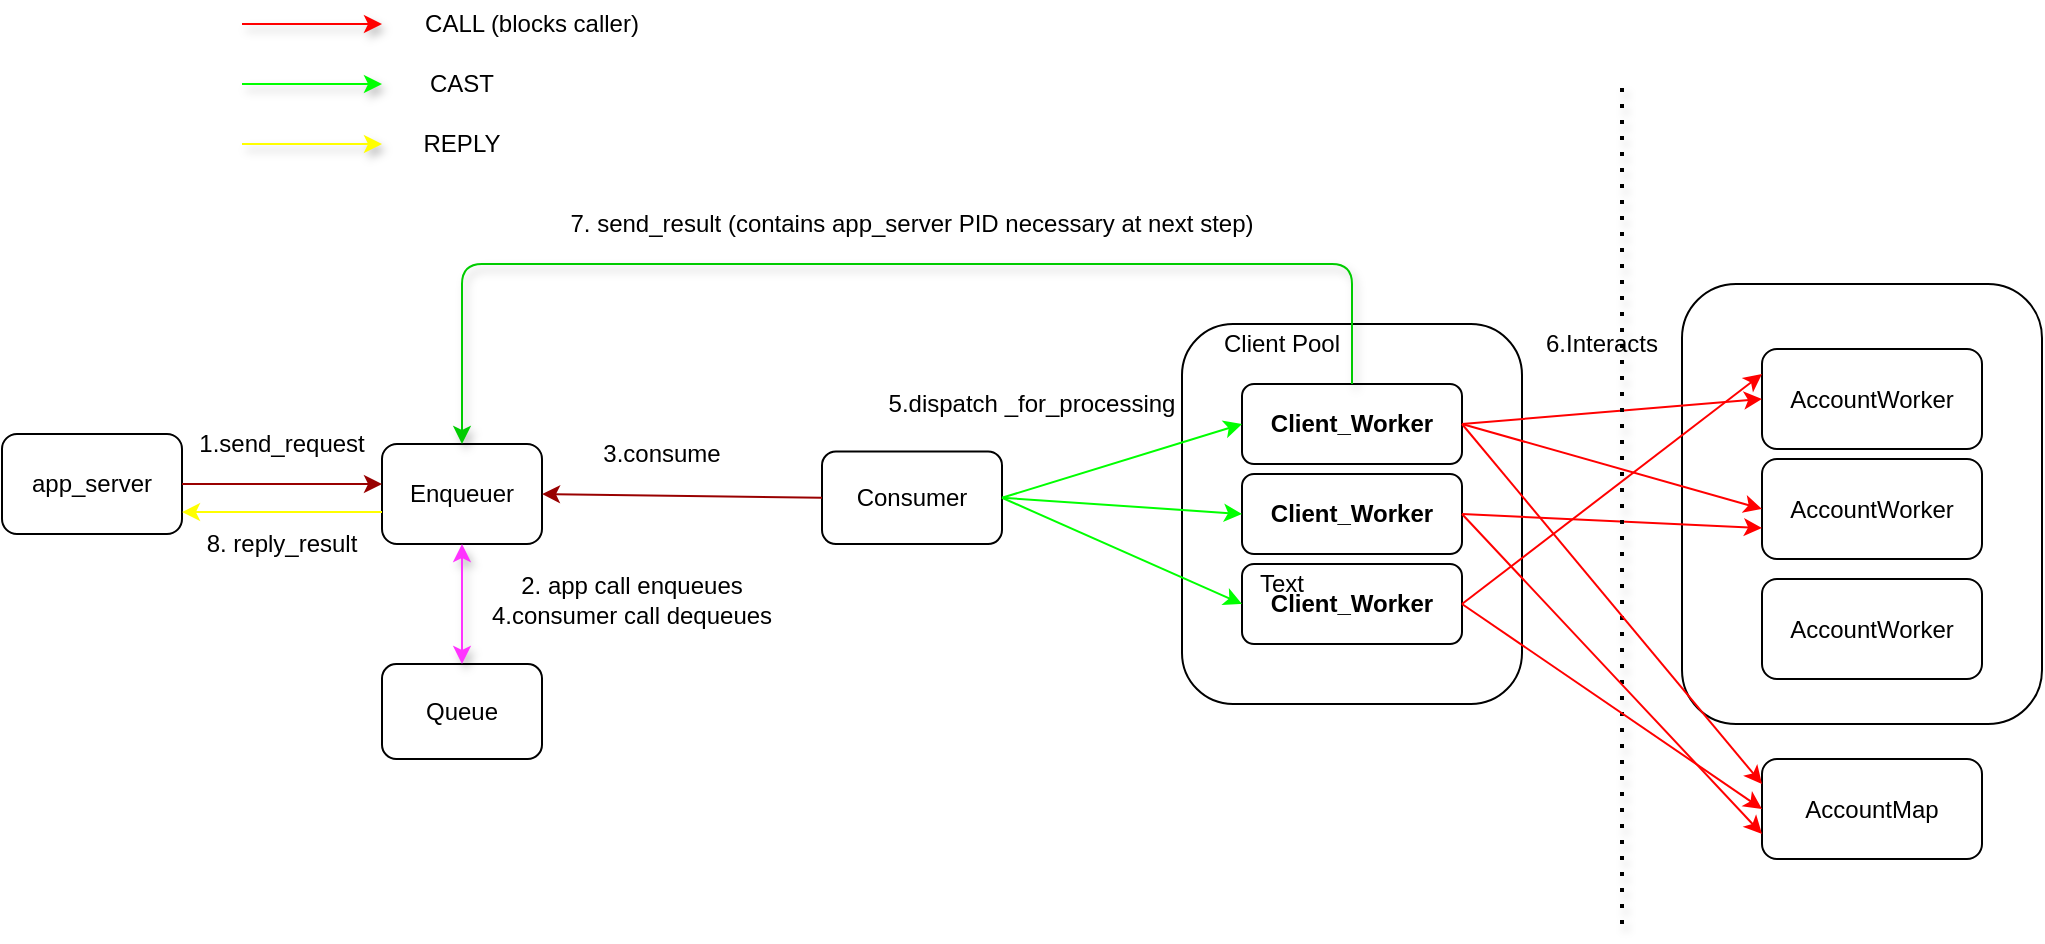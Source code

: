<mxfile>
    <diagram id="fLNprXVYYqRdR4dScNe5" name="Page-1">
        <mxGraphModel dx="2116" dy="1678" grid="1" gridSize="10" guides="1" tooltips="1" connect="1" arrows="1" fold="1" page="1" pageScale="1" pageWidth="827" pageHeight="1169" math="0" shadow="0">
            <root>
                <mxCell id="0"/>
                <mxCell id="1" parent="0"/>
                <mxCell id="12" value="" style="rounded=1;whiteSpace=wrap;html=1;" parent="1" vertex="1">
                    <mxGeometry x="570" width="170" height="190" as="geometry"/>
                </mxCell>
                <mxCell id="2" value="app_server" style="rounded=1;whiteSpace=wrap;html=1;" parent="1" vertex="1">
                    <mxGeometry x="-20" y="55" width="90" height="50" as="geometry"/>
                </mxCell>
                <mxCell id="3" value="Enqueuer" style="rounded=1;whiteSpace=wrap;html=1;" parent="1" vertex="1">
                    <mxGeometry x="170" y="60" width="80" height="50" as="geometry"/>
                </mxCell>
                <mxCell id="4" value="Consumer" style="rounded=1;whiteSpace=wrap;html=1;" parent="1" vertex="1">
                    <mxGeometry x="390" y="63.75" width="90" height="46.25" as="geometry"/>
                </mxCell>
                <mxCell id="5" value="Server" style="rounded=1;whiteSpace=wrap;html=1;" parent="1" vertex="1">
                    <mxGeometry x="820" y="-20" width="180" height="220" as="geometry"/>
                </mxCell>
                <mxCell id="9" value="Client_Worker" style="rounded=1;whiteSpace=wrap;html=1;fontStyle=1" parent="1" vertex="1">
                    <mxGeometry x="600" y="30" width="110" height="40" as="geometry"/>
                </mxCell>
                <mxCell id="13" value="Client_Worker" style="rounded=1;whiteSpace=wrap;html=1;fontStyle=1" parent="1" vertex="1">
                    <mxGeometry x="600" y="75" width="110" height="40" as="geometry"/>
                </mxCell>
                <mxCell id="14" value="Client_Worker" style="rounded=1;whiteSpace=wrap;html=1;fontStyle=1" parent="1" vertex="1">
                    <mxGeometry x="600" y="120" width="110" height="40" as="geometry"/>
                </mxCell>
                <mxCell id="15" value="AccountWorker" style="rounded=1;whiteSpace=wrap;html=1;" parent="1" vertex="1">
                    <mxGeometry x="860" y="67.5" width="110" height="50" as="geometry"/>
                </mxCell>
                <mxCell id="16" value="AccountWorker" style="rounded=1;whiteSpace=wrap;html=1;" parent="1" vertex="1">
                    <mxGeometry x="860" y="12.5" width="110" height="50" as="geometry"/>
                </mxCell>
                <mxCell id="17" value="AccountWorker" style="rounded=1;whiteSpace=wrap;html=1;" parent="1" vertex="1">
                    <mxGeometry x="860" y="127.5" width="110" height="50" as="geometry"/>
                </mxCell>
                <mxCell id="18" value="" style="endArrow=classic;html=1;exitX=1;exitY=0.5;exitDx=0;exitDy=0;fillColor=#FF0000;strokeColor=#990000;" parent="1" source="2" edge="1">
                    <mxGeometry width="50" height="50" relative="1" as="geometry">
                        <mxPoint x="460" y="120" as="sourcePoint"/>
                        <mxPoint x="170" y="80" as="targetPoint"/>
                    </mxGeometry>
                </mxCell>
                <mxCell id="21" value="" style="endArrow=classic;html=1;exitX=1;exitY=0.5;exitDx=0;exitDy=0;entryX=0;entryY=0.5;entryDx=0;entryDy=0;strokeColor=#00FF00;" parent="1" source="4" target="9" edge="1">
                    <mxGeometry width="50" height="50" relative="1" as="geometry">
                        <mxPoint x="140" y="90.0" as="sourcePoint"/>
                        <mxPoint x="180" y="90.0" as="targetPoint"/>
                    </mxGeometry>
                </mxCell>
                <mxCell id="22" value="" style="endArrow=classic;html=1;exitX=1;exitY=0.5;exitDx=0;exitDy=0;entryX=0;entryY=0.5;entryDx=0;entryDy=0;strokeColor=#00FF00;" parent="1" source="4" target="13" edge="1">
                    <mxGeometry width="50" height="50" relative="1" as="geometry">
                        <mxPoint x="490" y="96.875" as="sourcePoint"/>
                        <mxPoint x="610" y="60.0" as="targetPoint"/>
                    </mxGeometry>
                </mxCell>
                <mxCell id="23" value="" style="endArrow=classic;html=1;entryX=0;entryY=0.5;entryDx=0;entryDy=0;fillColor=#00FF00;strokeColor=#00FF00;exitX=1;exitY=0.5;exitDx=0;exitDy=0;" parent="1" target="14" edge="1" source="4">
                    <mxGeometry width="50" height="50" relative="1" as="geometry">
                        <mxPoint x="490" y="90" as="sourcePoint"/>
                        <mxPoint x="610" y="105.0" as="targetPoint"/>
                    </mxGeometry>
                </mxCell>
                <mxCell id="24" value="" style="endArrow=classic;html=1;exitX=1;exitY=0.5;exitDx=0;exitDy=0;entryX=0;entryY=0.5;entryDx=0;entryDy=0;strokeColor=#FF0000;" parent="1" source="9" target="16" edge="1">
                    <mxGeometry width="50" height="50" relative="1" as="geometry">
                        <mxPoint x="460" y="120" as="sourcePoint"/>
                        <mxPoint x="510" y="70" as="targetPoint"/>
                    </mxGeometry>
                </mxCell>
                <mxCell id="25" value="" style="endArrow=classic;html=1;exitX=1;exitY=0.5;exitDx=0;exitDy=0;entryX=0;entryY=0.5;entryDx=0;entryDy=0;fillColor=#FF0000;strokeColor=#FF0000;" parent="1" source="9" target="15" edge="1">
                    <mxGeometry width="50" height="50" relative="1" as="geometry">
                        <mxPoint x="720" y="60.0" as="sourcePoint"/>
                        <mxPoint x="870" y="47.5" as="targetPoint"/>
                    </mxGeometry>
                </mxCell>
                <mxCell id="26" value="" style="endArrow=classic;html=1;exitX=1;exitY=0.5;exitDx=0;exitDy=0;fillColor=#FF0000;strokeColor=#FF0000;" parent="1" source="13" edge="1">
                    <mxGeometry width="50" height="50" relative="1" as="geometry">
                        <mxPoint x="720" y="60.0" as="sourcePoint"/>
                        <mxPoint x="860" y="102" as="targetPoint"/>
                    </mxGeometry>
                </mxCell>
                <mxCell id="27" value="" style="endArrow=classic;html=1;exitX=1;exitY=0.5;exitDx=0;exitDy=0;entryX=0;entryY=0.25;entryDx=0;entryDy=0;fillColor=#FF0000;strokeColor=#FF0000;" parent="1" source="14" target="16" edge="1">
                    <mxGeometry width="50" height="50" relative="1" as="geometry">
                        <mxPoint x="730" y="70.0" as="sourcePoint"/>
                        <mxPoint x="880" y="112.5" as="targetPoint"/>
                    </mxGeometry>
                </mxCell>
                <mxCell id="28" value="" style="edgeStyle=elbowEdgeStyle;elbow=vertical;endArrow=classic;html=1;exitX=0.5;exitY=0;exitDx=0;exitDy=0;fillColor=#0000CC;shadow=1;strokeColor=#00CC00;" parent="1" source="9" edge="1" target="3">
                    <mxGeometry width="50" height="50" relative="1" as="geometry">
                        <mxPoint x="460" y="120" as="sourcePoint"/>
                        <mxPoint x="80" y="50" as="targetPoint"/>
                        <Array as="points">
                            <mxPoint x="370" y="-30"/>
                        </Array>
                    </mxGeometry>
                </mxCell>
                <mxCell id="29" value="Queue" style="rounded=1;whiteSpace=wrap;html=1;" vertex="1" parent="1">
                    <mxGeometry x="170" y="170" width="80" height="47.5" as="geometry"/>
                </mxCell>
                <mxCell id="31" value="" style="endArrow=classic;html=1;exitX=0;exitY=0.5;exitDx=0;exitDy=0;entryX=1;entryY=0.5;entryDx=0;entryDy=0;strokeColor=#990000;" edge="1" parent="1" source="4" target="3">
                    <mxGeometry width="50" height="50" relative="1" as="geometry">
                        <mxPoint x="500" y="100" as="sourcePoint"/>
                        <mxPoint x="260" y="87" as="targetPoint"/>
                    </mxGeometry>
                </mxCell>
                <mxCell id="32" value="Client Pool" style="text;html=1;strokeColor=none;fillColor=none;align=center;verticalAlign=middle;whiteSpace=wrap;rounded=0;" vertex="1" parent="1">
                    <mxGeometry x="570" width="100" height="20" as="geometry"/>
                </mxCell>
                <mxCell id="34" value="3.consume" style="text;html=1;strokeColor=none;fillColor=none;align=center;verticalAlign=middle;whiteSpace=wrap;rounded=0;" vertex="1" parent="1">
                    <mxGeometry x="290" y="55" width="40" height="20" as="geometry"/>
                </mxCell>
                <mxCell id="35" value="1.send_request" style="text;html=1;strokeColor=none;fillColor=none;align=center;verticalAlign=middle;whiteSpace=wrap;rounded=0;" vertex="1" parent="1">
                    <mxGeometry x="100" y="50" width="40" height="20" as="geometry"/>
                </mxCell>
                <mxCell id="38" value="8. reply_result" style="text;html=1;strokeColor=none;fillColor=none;align=center;verticalAlign=middle;whiteSpace=wrap;rounded=0;" vertex="1" parent="1">
                    <mxGeometry x="70" y="100" width="100" height="20" as="geometry"/>
                </mxCell>
                <mxCell id="41" value="" style="endArrow=classic;html=1;entryX=1;entryY=0.5;entryDx=0;entryDy=0;strokeColor=#FFFF00;" edge="1" parent="1">
                    <mxGeometry width="50" height="50" relative="1" as="geometry">
                        <mxPoint x="170" y="94" as="sourcePoint"/>
                        <mxPoint x="70" y="94.06" as="targetPoint"/>
                    </mxGeometry>
                </mxCell>
                <mxCell id="42" value="Text" style="text;html=1;strokeColor=none;fillColor=none;align=center;verticalAlign=middle;whiteSpace=wrap;rounded=0;" vertex="1" parent="1">
                    <mxGeometry x="600" y="120" width="40" height="20" as="geometry"/>
                </mxCell>
                <mxCell id="43" value="" style="endArrow=none;dashed=1;html=1;dashPattern=1 3;strokeWidth=2;shadow=1;fillColor=#FF0000;" edge="1" parent="1">
                    <mxGeometry width="50" height="50" relative="1" as="geometry">
                        <mxPoint x="790" y="300" as="sourcePoint"/>
                        <mxPoint x="790" y="-120" as="targetPoint"/>
                    </mxGeometry>
                </mxCell>
                <mxCell id="45" value="5.dispatch _for_processing" style="text;html=1;strokeColor=none;fillColor=none;align=center;verticalAlign=middle;whiteSpace=wrap;rounded=0;" vertex="1" parent="1">
                    <mxGeometry x="420" y="30" width="150" height="20" as="geometry"/>
                </mxCell>
                <mxCell id="46" value="" style="endArrow=classic;startArrow=classic;html=1;shadow=1;strokeColor=#FF33FF;fillColor=#FF0000;exitX=0.5;exitY=0;exitDx=0;exitDy=0;entryX=0.5;entryY=1;entryDx=0;entryDy=0;" edge="1" parent="1" source="29" target="3">
                    <mxGeometry width="50" height="50" relative="1" as="geometry">
                        <mxPoint x="600" y="150" as="sourcePoint"/>
                        <mxPoint x="650" y="100" as="targetPoint"/>
                    </mxGeometry>
                </mxCell>
                <mxCell id="47" value="2. app call enqueues&lt;br&gt;4.consumer call dequeues" style="text;html=1;strokeColor=none;fillColor=none;align=center;verticalAlign=middle;whiteSpace=wrap;rounded=0;" vertex="1" parent="1">
                    <mxGeometry x="210" y="127.5" width="170" height="20" as="geometry"/>
                </mxCell>
                <mxCell id="48" value="" style="endArrow=classic;html=1;shadow=1;strokeColor=#FF0000;fillColor=#FF0000;" edge="1" parent="1">
                    <mxGeometry width="50" height="50" relative="1" as="geometry">
                        <mxPoint x="100" y="-150" as="sourcePoint"/>
                        <mxPoint x="170" y="-150" as="targetPoint"/>
                    </mxGeometry>
                </mxCell>
                <mxCell id="49" value="CALL (blocks caller)" style="text;html=1;strokeColor=none;fillColor=none;align=center;verticalAlign=middle;whiteSpace=wrap;rounded=0;" vertex="1" parent="1">
                    <mxGeometry x="180" y="-160" width="130" height="20" as="geometry"/>
                </mxCell>
                <mxCell id="50" value="" style="endArrow=classic;html=1;shadow=1;strokeColor=#00FF00;fillColor=#FF0000;" edge="1" parent="1">
                    <mxGeometry width="50" height="50" relative="1" as="geometry">
                        <mxPoint x="100" y="-120" as="sourcePoint"/>
                        <mxPoint x="170" y="-120" as="targetPoint"/>
                    </mxGeometry>
                </mxCell>
                <mxCell id="51" value="CAST" style="text;html=1;strokeColor=none;fillColor=none;align=center;verticalAlign=middle;whiteSpace=wrap;rounded=0;" vertex="1" parent="1">
                    <mxGeometry x="190" y="-130" width="40" height="20" as="geometry"/>
                </mxCell>
                <mxCell id="52" value="" style="endArrow=classic;html=1;shadow=1;strokeColor=#FFFF00;fillColor=#FF0000;" edge="1" parent="1">
                    <mxGeometry width="50" height="50" relative="1" as="geometry">
                        <mxPoint x="100" y="-90" as="sourcePoint"/>
                        <mxPoint x="170" y="-90" as="targetPoint"/>
                    </mxGeometry>
                </mxCell>
                <mxCell id="53" value="REPLY" style="text;html=1;strokeColor=none;fillColor=none;align=center;verticalAlign=middle;whiteSpace=wrap;rounded=0;" vertex="1" parent="1">
                    <mxGeometry x="190" y="-100" width="40" height="20" as="geometry"/>
                </mxCell>
                <mxCell id="54" value="7. send_result (contains app_server PID necessary at next step)" style="text;html=1;strokeColor=none;fillColor=none;align=center;verticalAlign=middle;whiteSpace=wrap;rounded=0;shadow=1;" vertex="1" parent="1">
                    <mxGeometry x="245" y="-60" width="380" height="20" as="geometry"/>
                </mxCell>
                <mxCell id="55" value="6.Interacts" style="text;html=1;strokeColor=none;fillColor=none;align=center;verticalAlign=middle;whiteSpace=wrap;rounded=0;shadow=1;" vertex="1" parent="1">
                    <mxGeometry x="760" width="40" height="20" as="geometry"/>
                </mxCell>
                <mxCell id="56" value="AccountMap" style="rounded=1;whiteSpace=wrap;html=1;" vertex="1" parent="1">
                    <mxGeometry x="860" y="217.5" width="110" height="50" as="geometry"/>
                </mxCell>
                <mxCell id="57" value="" style="endArrow=classic;html=1;entryX=0;entryY=0.25;entryDx=0;entryDy=0;fillColor=#FF0000;strokeColor=#FF0000;" edge="1" parent="1" target="56">
                    <mxGeometry width="50" height="50" relative="1" as="geometry">
                        <mxPoint x="710" y="50" as="sourcePoint"/>
                        <mxPoint x="870" y="102.5" as="targetPoint"/>
                    </mxGeometry>
                </mxCell>
                <mxCell id="58" value="" style="endArrow=classic;html=1;entryX=0;entryY=0.5;entryDx=0;entryDy=0;fillColor=#FF0000;strokeColor=#FF0000;" edge="1" parent="1" target="56">
                    <mxGeometry width="50" height="50" relative="1" as="geometry">
                        <mxPoint x="710" y="140" as="sourcePoint"/>
                        <mxPoint x="870" y="35" as="targetPoint"/>
                    </mxGeometry>
                </mxCell>
                <mxCell id="59" value="" style="endArrow=classic;html=1;exitX=1;exitY=0.5;exitDx=0;exitDy=0;fillColor=#FF0000;strokeColor=#FF0000;entryX=0;entryY=0.75;entryDx=0;entryDy=0;" edge="1" parent="1" source="13" target="56">
                    <mxGeometry width="50" height="50" relative="1" as="geometry">
                        <mxPoint x="720" y="105" as="sourcePoint"/>
                        <mxPoint x="870" y="112" as="targetPoint"/>
                    </mxGeometry>
                </mxCell>
            </root>
        </mxGraphModel>
    </diagram>
</mxfile>